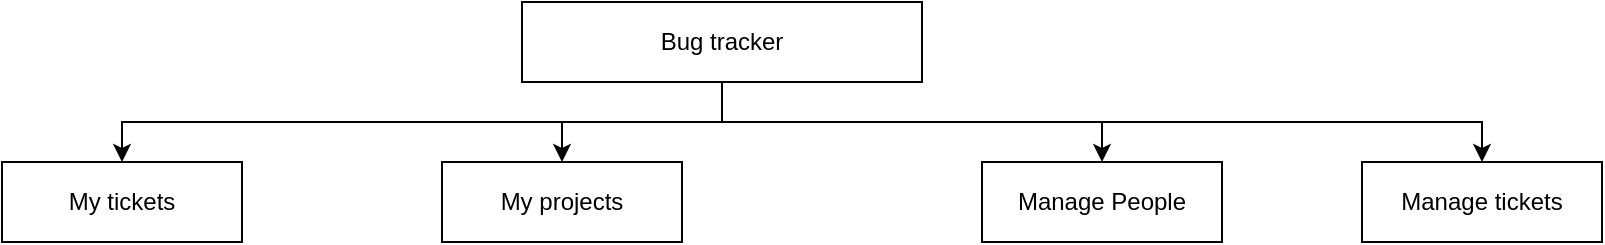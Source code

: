 <mxfile version="14.1.2" type="device"><diagram id="P3s8lS9HuF8Df6Sk8M2w" name="Page-1"><mxGraphModel dx="1038" dy="548" grid="1" gridSize="10" guides="1" tooltips="1" connect="1" arrows="1" fold="1" page="1" pageScale="1" pageWidth="850" pageHeight="1100" math="0" shadow="0"><root><mxCell id="0"/><mxCell id="1" parent="0"/><mxCell id="MEOoeMXdtX9J1RgDodIy-7" value="" style="edgeStyle=orthogonalEdgeStyle;rounded=0;orthogonalLoop=1;jettySize=auto;html=1;exitX=0.5;exitY=1;exitDx=0;exitDy=0;entryX=0.5;entryY=0;entryDx=0;entryDy=0;" edge="1" parent="1" source="MEOoeMXdtX9J1RgDodIy-1" target="MEOoeMXdtX9J1RgDodIy-10"><mxGeometry relative="1" as="geometry"><Array as="points"><mxPoint x="380" y="140"/><mxPoint x="570" y="140"/></Array></mxGeometry></mxCell><mxCell id="MEOoeMXdtX9J1RgDodIy-13" value="" style="edgeStyle=orthogonalEdgeStyle;rounded=0;orthogonalLoop=1;jettySize=auto;html=1;entryX=0.5;entryY=0;entryDx=0;entryDy=0;" edge="1" parent="1" source="MEOoeMXdtX9J1RgDodIy-1" target="MEOoeMXdtX9J1RgDodIy-8"><mxGeometry relative="1" as="geometry"><Array as="points"><mxPoint x="380" y="140"/><mxPoint x="760" y="140"/></Array></mxGeometry></mxCell><mxCell id="MEOoeMXdtX9J1RgDodIy-14" value="" style="edgeStyle=orthogonalEdgeStyle;rounded=0;orthogonalLoop=1;jettySize=auto;html=1;entryX=0.5;entryY=0;entryDx=0;entryDy=0;" edge="1" parent="1" source="MEOoeMXdtX9J1RgDodIy-1" target="MEOoeMXdtX9J1RgDodIy-4"><mxGeometry relative="1" as="geometry"><Array as="points"><mxPoint x="380" y="140"/><mxPoint x="80" y="140"/></Array></mxGeometry></mxCell><mxCell id="MEOoeMXdtX9J1RgDodIy-15" value="" style="edgeStyle=orthogonalEdgeStyle;rounded=0;orthogonalLoop=1;jettySize=auto;html=1;" edge="1" parent="1" source="MEOoeMXdtX9J1RgDodIy-1" target="MEOoeMXdtX9J1RgDodIy-6"><mxGeometry relative="1" as="geometry"/></mxCell><mxCell id="MEOoeMXdtX9J1RgDodIy-1" value="Bug tracker" style="rounded=0;whiteSpace=wrap;html=1;" vertex="1" parent="1"><mxGeometry x="280" y="80" width="200" height="40" as="geometry"/></mxCell><mxCell id="MEOoeMXdtX9J1RgDodIy-4" value="My tickets" style="whiteSpace=wrap;html=1;rounded=0;" vertex="1" parent="1"><mxGeometry x="20" y="160" width="120" height="40" as="geometry"/></mxCell><mxCell id="MEOoeMXdtX9J1RgDodIy-6" value="My projects" style="whiteSpace=wrap;html=1;rounded=0;" vertex="1" parent="1"><mxGeometry x="240" y="160" width="120" height="40" as="geometry"/></mxCell><mxCell id="MEOoeMXdtX9J1RgDodIy-8" value="Manage tickets" style="whiteSpace=wrap;html=1;rounded=0;" vertex="1" parent="1"><mxGeometry x="700" y="160" width="120" height="40" as="geometry"/></mxCell><mxCell id="MEOoeMXdtX9J1RgDodIy-10" value="Manage People" style="whiteSpace=wrap;html=1;rounded=0;" vertex="1" parent="1"><mxGeometry x="510" y="160" width="120" height="40" as="geometry"/></mxCell></root></mxGraphModel></diagram></mxfile>